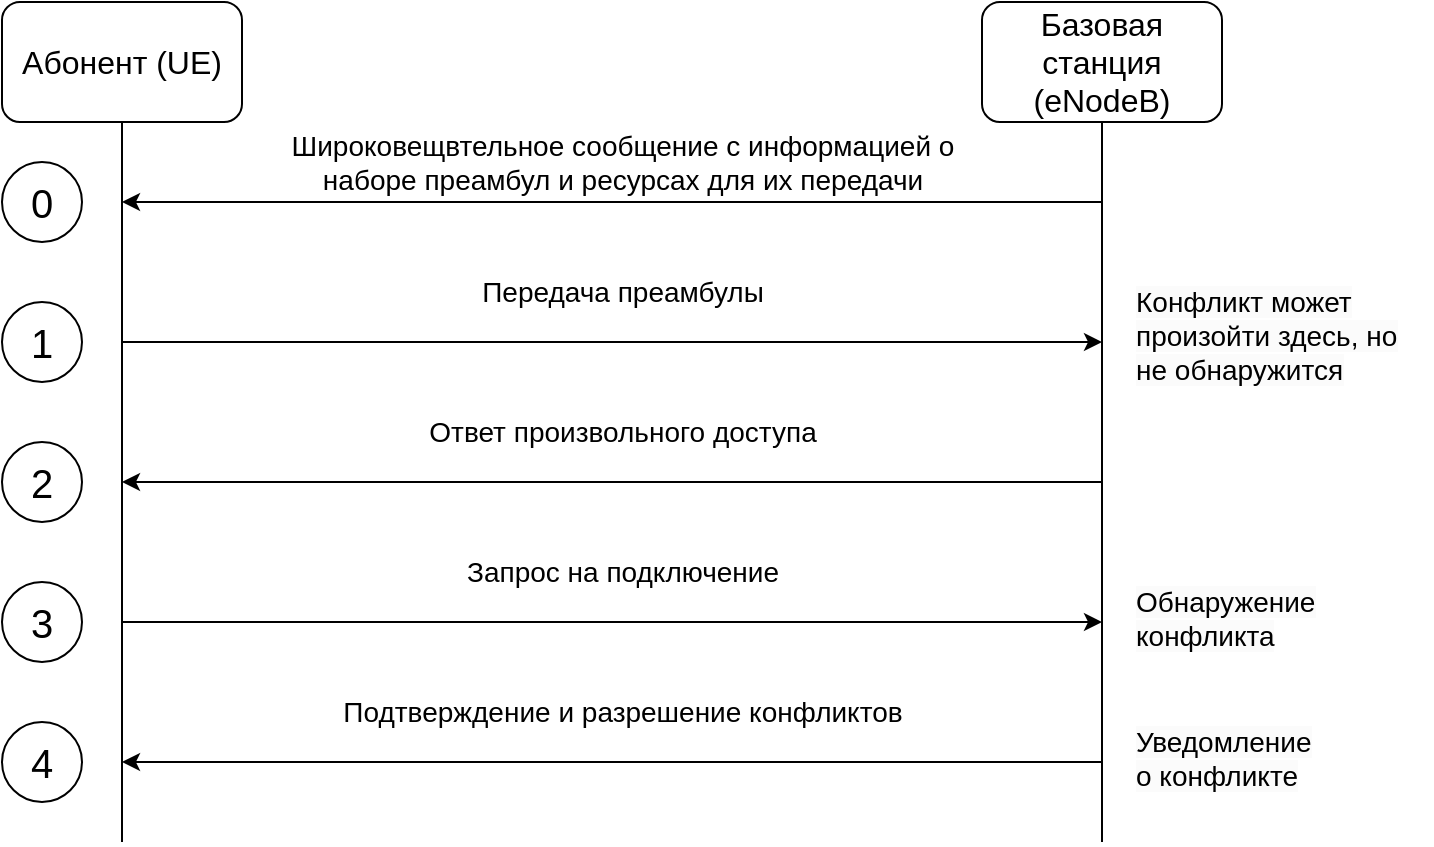 <mxfile version="21.2.8" type="device">
  <diagram name="Страница 1" id="RPjq0SuhUwtNoFHaoSUe">
    <mxGraphModel dx="806" dy="902" grid="1" gridSize="10" guides="1" tooltips="1" connect="1" arrows="1" fold="1" page="1" pageScale="1" pageWidth="827" pageHeight="1169" math="0" shadow="0">
      <root>
        <mxCell id="0" />
        <mxCell id="1" parent="0" />
        <mxCell id="hwzN3IUvjzmPeqP-Gvli-3" style="edgeStyle=orthogonalEdgeStyle;rounded=0;orthogonalLoop=1;jettySize=auto;html=1;endArrow=none;endFill=0;" parent="1" source="hwzN3IUvjzmPeqP-Gvli-1" edge="1">
          <mxGeometry relative="1" as="geometry">
            <mxPoint x="60" y="720" as="targetPoint" />
          </mxGeometry>
        </mxCell>
        <mxCell id="hwzN3IUvjzmPeqP-Gvli-1" value="&lt;font style=&quot;font-size: 16px;&quot;&gt;Абонент (UE)&lt;/font&gt;" style="rounded=1;whiteSpace=wrap;html=1;" parent="1" vertex="1">
          <mxGeometry y="300" width="120" height="60" as="geometry" />
        </mxCell>
        <mxCell id="hwzN3IUvjzmPeqP-Gvli-4" style="edgeStyle=orthogonalEdgeStyle;rounded=0;orthogonalLoop=1;jettySize=auto;html=1;endArrow=none;endFill=0;" parent="1" source="hwzN3IUvjzmPeqP-Gvli-2" edge="1">
          <mxGeometry relative="1" as="geometry">
            <mxPoint x="550" y="720" as="targetPoint" />
          </mxGeometry>
        </mxCell>
        <mxCell id="hwzN3IUvjzmPeqP-Gvli-2" value="&lt;font style=&quot;font-size: 16px;&quot;&gt;Базовая станция (eNodeB)&lt;/font&gt;" style="rounded=1;whiteSpace=wrap;html=1;" parent="1" vertex="1">
          <mxGeometry x="490" y="300" width="120" height="60" as="geometry" />
        </mxCell>
        <mxCell id="hwzN3IUvjzmPeqP-Gvli-5" value="" style="endArrow=classic;html=1;rounded=0;" parent="1" edge="1">
          <mxGeometry width="50" height="50" relative="1" as="geometry">
            <mxPoint x="550" y="400" as="sourcePoint" />
            <mxPoint x="60" y="400" as="targetPoint" />
          </mxGeometry>
        </mxCell>
        <mxCell id="hwzN3IUvjzmPeqP-Gvli-6" value="&lt;font style=&quot;font-size: 20px;&quot;&gt;0&lt;/font&gt;" style="ellipse;whiteSpace=wrap;html=1;aspect=fixed;" parent="1" vertex="1">
          <mxGeometry y="380" width="40" height="40" as="geometry" />
        </mxCell>
        <mxCell id="hwzN3IUvjzmPeqP-Gvli-11" value="" style="endArrow=none;html=1;rounded=0;startArrow=classic;startFill=1;endFill=0;" parent="1" edge="1">
          <mxGeometry width="50" height="50" relative="1" as="geometry">
            <mxPoint x="550" y="470" as="sourcePoint" />
            <mxPoint x="60" y="470" as="targetPoint" />
          </mxGeometry>
        </mxCell>
        <mxCell id="hwzN3IUvjzmPeqP-Gvli-12" value="&lt;font style=&quot;font-size: 20px;&quot;&gt;1&lt;/font&gt;" style="ellipse;whiteSpace=wrap;html=1;aspect=fixed;" parent="1" vertex="1">
          <mxGeometry y="450" width="40" height="40" as="geometry" />
        </mxCell>
        <mxCell id="hwzN3IUvjzmPeqP-Gvli-13" value="" style="endArrow=classic;html=1;rounded=0;" parent="1" edge="1">
          <mxGeometry width="50" height="50" relative="1" as="geometry">
            <mxPoint x="550" y="540" as="sourcePoint" />
            <mxPoint x="60" y="540" as="targetPoint" />
          </mxGeometry>
        </mxCell>
        <mxCell id="hwzN3IUvjzmPeqP-Gvli-14" value="&lt;font style=&quot;font-size: 20px;&quot;&gt;2&lt;/font&gt;" style="ellipse;whiteSpace=wrap;html=1;aspect=fixed;" parent="1" vertex="1">
          <mxGeometry y="520" width="40" height="40" as="geometry" />
        </mxCell>
        <mxCell id="hwzN3IUvjzmPeqP-Gvli-15" value="" style="endArrow=none;html=1;rounded=0;endFill=0;startArrow=classic;startFill=1;" parent="1" edge="1">
          <mxGeometry width="50" height="50" relative="1" as="geometry">
            <mxPoint x="550" y="610" as="sourcePoint" />
            <mxPoint x="60" y="610" as="targetPoint" />
          </mxGeometry>
        </mxCell>
        <mxCell id="hwzN3IUvjzmPeqP-Gvli-16" value="&lt;font style=&quot;font-size: 20px;&quot;&gt;3&lt;/font&gt;" style="ellipse;whiteSpace=wrap;html=1;aspect=fixed;" parent="1" vertex="1">
          <mxGeometry y="590" width="40" height="40" as="geometry" />
        </mxCell>
        <mxCell id="hwzN3IUvjzmPeqP-Gvli-17" value="" style="endArrow=classic;html=1;rounded=0;" parent="1" edge="1">
          <mxGeometry width="50" height="50" relative="1" as="geometry">
            <mxPoint x="550" y="680" as="sourcePoint" />
            <mxPoint x="60" y="680" as="targetPoint" />
          </mxGeometry>
        </mxCell>
        <mxCell id="hwzN3IUvjzmPeqP-Gvli-18" value="&lt;font style=&quot;font-size: 20px;&quot;&gt;4&lt;/font&gt;" style="ellipse;whiteSpace=wrap;html=1;aspect=fixed;" parent="1" vertex="1">
          <mxGeometry y="660" width="40" height="40" as="geometry" />
        </mxCell>
        <mxCell id="hwzN3IUvjzmPeqP-Gvli-21" value="&lt;font style=&quot;font-size: 14px;&quot;&gt;Широковещвтельное сообщение с информацией о &lt;br&gt;наборе преамбул и ресурсах для их передачи&lt;/font&gt;" style="text;html=1;align=center;verticalAlign=middle;resizable=0;points=[];autosize=1;strokeColor=none;fillColor=none;" parent="1" vertex="1">
          <mxGeometry x="135" y="355" width="350" height="50" as="geometry" />
        </mxCell>
        <mxCell id="hwzN3IUvjzmPeqP-Gvli-22" value="&lt;span style=&quot;font-size: 14px;&quot;&gt;Передача преамбулы&lt;/span&gt;" style="text;html=1;align=center;verticalAlign=middle;resizable=0;points=[];autosize=1;strokeColor=none;fillColor=none;" parent="1" vertex="1">
          <mxGeometry x="230" y="430" width="160" height="30" as="geometry" />
        </mxCell>
        <mxCell id="hwzN3IUvjzmPeqP-Gvli-23" value="&lt;span style=&quot;font-size: 14px;&quot;&gt;Ответ произвольного доступа&lt;/span&gt;" style="text;html=1;align=center;verticalAlign=middle;resizable=0;points=[];autosize=1;strokeColor=none;fillColor=none;" parent="1" vertex="1">
          <mxGeometry x="200" y="500" width="220" height="30" as="geometry" />
        </mxCell>
        <mxCell id="hwzN3IUvjzmPeqP-Gvli-24" value="&lt;span style=&quot;font-size: 14px;&quot;&gt;Запрос на подключение&lt;/span&gt;" style="text;html=1;align=center;verticalAlign=middle;resizable=0;points=[];autosize=1;strokeColor=none;fillColor=none;" parent="1" vertex="1">
          <mxGeometry x="220" y="570" width="180" height="30" as="geometry" />
        </mxCell>
        <mxCell id="hwzN3IUvjzmPeqP-Gvli-25" value="&lt;span style=&quot;font-size: 14px;&quot;&gt;Подтверждение и разрешение конфликтов&lt;/span&gt;" style="text;html=1;align=center;verticalAlign=middle;resizable=0;points=[];autosize=1;strokeColor=none;fillColor=none;" parent="1" vertex="1">
          <mxGeometry x="160" y="640" width="300" height="30" as="geometry" />
        </mxCell>
        <mxCell id="kZo5mt_bqfhEYmRzm-1n-1" value="&lt;span style=&quot;color: rgb(0, 0, 0); font-family: Helvetica; font-size: 14px; font-style: normal; font-variant-ligatures: normal; font-variant-caps: normal; font-weight: 400; letter-spacing: normal; orphans: 2; text-align: center; text-indent: 0px; text-transform: none; widows: 2; word-spacing: 0px; -webkit-text-stroke-width: 0px; background-color: rgb(251, 251, 251); text-decoration-thickness: initial; text-decoration-style: initial; text-decoration-color: initial; float: none; display: inline !important;&quot;&gt;Конфликт может произойти здесь, но не обнаружится&lt;/span&gt;" style="text;whiteSpace=wrap;html=1;" vertex="1" parent="1">
          <mxGeometry x="565" y="435" width="150" height="70" as="geometry" />
        </mxCell>
        <mxCell id="kZo5mt_bqfhEYmRzm-1n-2" value="&lt;span style=&quot;color: rgb(0, 0, 0); font-family: Helvetica; font-size: 14px; font-style: normal; font-variant-ligatures: normal; font-variant-caps: normal; font-weight: 400; letter-spacing: normal; orphans: 2; text-align: center; text-indent: 0px; text-transform: none; widows: 2; word-spacing: 0px; -webkit-text-stroke-width: 0px; background-color: rgb(251, 251, 251); text-decoration-thickness: initial; text-decoration-style: initial; text-decoration-color: initial; float: none; display: inline !important;&quot;&gt;Обнаружение конфликта&lt;/span&gt;" style="text;whiteSpace=wrap;html=1;" vertex="1" parent="1">
          <mxGeometry x="565" y="585" width="100" height="40" as="geometry" />
        </mxCell>
        <mxCell id="kZo5mt_bqfhEYmRzm-1n-3" value="&lt;span style=&quot;color: rgb(0, 0, 0); font-family: Helvetica; font-size: 14px; font-style: normal; font-variant-ligatures: normal; font-variant-caps: normal; font-weight: 400; letter-spacing: normal; orphans: 2; text-align: center; text-indent: 0px; text-transform: none; widows: 2; word-spacing: 0px; -webkit-text-stroke-width: 0px; background-color: rgb(251, 251, 251); text-decoration-thickness: initial; text-decoration-style: initial; text-decoration-color: initial; float: none; display: inline !important;&quot;&gt;Уведомление о конфликте&lt;/span&gt;" style="text;whiteSpace=wrap;html=1;" vertex="1" parent="1">
          <mxGeometry x="565" y="655" width="100" height="50" as="geometry" />
        </mxCell>
      </root>
    </mxGraphModel>
  </diagram>
</mxfile>
